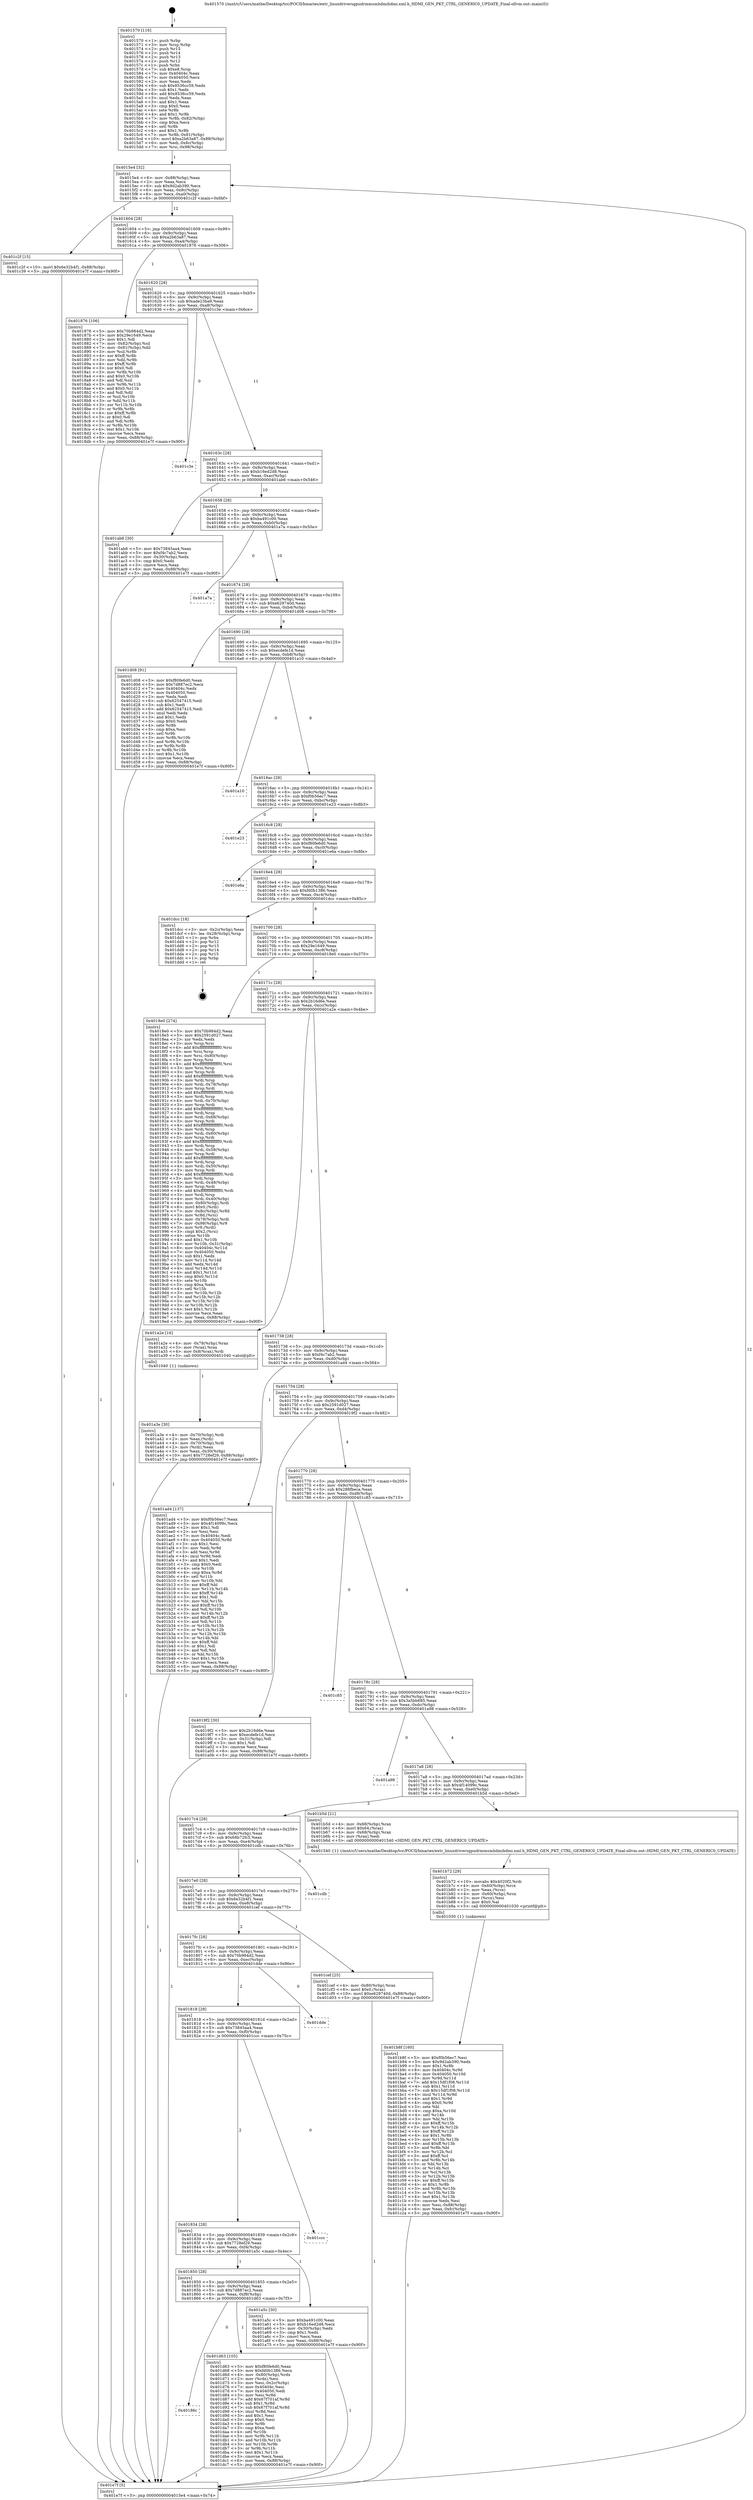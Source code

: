 digraph "0x401570" {
  label = "0x401570 (/mnt/c/Users/mathe/Desktop/tcc/POCII/binaries/extr_linuxdriversgpudrmmsmhdmihdmi.xml.h_HDMI_GEN_PKT_CTRL_GENERIC0_UPDATE_Final-ollvm.out::main(0))"
  labelloc = "t"
  node[shape=record]

  Entry [label="",width=0.3,height=0.3,shape=circle,fillcolor=black,style=filled]
  "0x4015e4" [label="{
     0x4015e4 [32]\l
     | [instrs]\l
     &nbsp;&nbsp;0x4015e4 \<+6\>: mov -0x88(%rbp),%eax\l
     &nbsp;&nbsp;0x4015ea \<+2\>: mov %eax,%ecx\l
     &nbsp;&nbsp;0x4015ec \<+6\>: sub $0x9d2ab390,%ecx\l
     &nbsp;&nbsp;0x4015f2 \<+6\>: mov %eax,-0x9c(%rbp)\l
     &nbsp;&nbsp;0x4015f8 \<+6\>: mov %ecx,-0xa0(%rbp)\l
     &nbsp;&nbsp;0x4015fe \<+6\>: je 0000000000401c2f \<main+0x6bf\>\l
  }"]
  "0x401c2f" [label="{
     0x401c2f [15]\l
     | [instrs]\l
     &nbsp;&nbsp;0x401c2f \<+10\>: movl $0x6e32b4f1,-0x88(%rbp)\l
     &nbsp;&nbsp;0x401c39 \<+5\>: jmp 0000000000401e7f \<main+0x90f\>\l
  }"]
  "0x401604" [label="{
     0x401604 [28]\l
     | [instrs]\l
     &nbsp;&nbsp;0x401604 \<+5\>: jmp 0000000000401609 \<main+0x99\>\l
     &nbsp;&nbsp;0x401609 \<+6\>: mov -0x9c(%rbp),%eax\l
     &nbsp;&nbsp;0x40160f \<+5\>: sub $0xa2b63a87,%eax\l
     &nbsp;&nbsp;0x401614 \<+6\>: mov %eax,-0xa4(%rbp)\l
     &nbsp;&nbsp;0x40161a \<+6\>: je 0000000000401876 \<main+0x306\>\l
  }"]
  Exit [label="",width=0.3,height=0.3,shape=circle,fillcolor=black,style=filled,peripheries=2]
  "0x401876" [label="{
     0x401876 [106]\l
     | [instrs]\l
     &nbsp;&nbsp;0x401876 \<+5\>: mov $0x70b984d2,%eax\l
     &nbsp;&nbsp;0x40187b \<+5\>: mov $0x29e1649,%ecx\l
     &nbsp;&nbsp;0x401880 \<+2\>: mov $0x1,%dl\l
     &nbsp;&nbsp;0x401882 \<+7\>: mov -0x82(%rbp),%sil\l
     &nbsp;&nbsp;0x401889 \<+7\>: mov -0x81(%rbp),%dil\l
     &nbsp;&nbsp;0x401890 \<+3\>: mov %sil,%r8b\l
     &nbsp;&nbsp;0x401893 \<+4\>: xor $0xff,%r8b\l
     &nbsp;&nbsp;0x401897 \<+3\>: mov %dil,%r9b\l
     &nbsp;&nbsp;0x40189a \<+4\>: xor $0xff,%r9b\l
     &nbsp;&nbsp;0x40189e \<+3\>: xor $0x0,%dl\l
     &nbsp;&nbsp;0x4018a1 \<+3\>: mov %r8b,%r10b\l
     &nbsp;&nbsp;0x4018a4 \<+4\>: and $0x0,%r10b\l
     &nbsp;&nbsp;0x4018a8 \<+3\>: and %dl,%sil\l
     &nbsp;&nbsp;0x4018ab \<+3\>: mov %r9b,%r11b\l
     &nbsp;&nbsp;0x4018ae \<+4\>: and $0x0,%r11b\l
     &nbsp;&nbsp;0x4018b2 \<+3\>: and %dl,%dil\l
     &nbsp;&nbsp;0x4018b5 \<+3\>: or %sil,%r10b\l
     &nbsp;&nbsp;0x4018b8 \<+3\>: or %dil,%r11b\l
     &nbsp;&nbsp;0x4018bb \<+3\>: xor %r11b,%r10b\l
     &nbsp;&nbsp;0x4018be \<+3\>: or %r9b,%r8b\l
     &nbsp;&nbsp;0x4018c1 \<+4\>: xor $0xff,%r8b\l
     &nbsp;&nbsp;0x4018c5 \<+3\>: or $0x0,%dl\l
     &nbsp;&nbsp;0x4018c8 \<+3\>: and %dl,%r8b\l
     &nbsp;&nbsp;0x4018cb \<+3\>: or %r8b,%r10b\l
     &nbsp;&nbsp;0x4018ce \<+4\>: test $0x1,%r10b\l
     &nbsp;&nbsp;0x4018d2 \<+3\>: cmovne %ecx,%eax\l
     &nbsp;&nbsp;0x4018d5 \<+6\>: mov %eax,-0x88(%rbp)\l
     &nbsp;&nbsp;0x4018db \<+5\>: jmp 0000000000401e7f \<main+0x90f\>\l
  }"]
  "0x401620" [label="{
     0x401620 [28]\l
     | [instrs]\l
     &nbsp;&nbsp;0x401620 \<+5\>: jmp 0000000000401625 \<main+0xb5\>\l
     &nbsp;&nbsp;0x401625 \<+6\>: mov -0x9c(%rbp),%eax\l
     &nbsp;&nbsp;0x40162b \<+5\>: sub $0xade23ba9,%eax\l
     &nbsp;&nbsp;0x401630 \<+6\>: mov %eax,-0xa8(%rbp)\l
     &nbsp;&nbsp;0x401636 \<+6\>: je 0000000000401c3e \<main+0x6ce\>\l
  }"]
  "0x401e7f" [label="{
     0x401e7f [5]\l
     | [instrs]\l
     &nbsp;&nbsp;0x401e7f \<+5\>: jmp 00000000004015e4 \<main+0x74\>\l
  }"]
  "0x401570" [label="{
     0x401570 [116]\l
     | [instrs]\l
     &nbsp;&nbsp;0x401570 \<+1\>: push %rbp\l
     &nbsp;&nbsp;0x401571 \<+3\>: mov %rsp,%rbp\l
     &nbsp;&nbsp;0x401574 \<+2\>: push %r15\l
     &nbsp;&nbsp;0x401576 \<+2\>: push %r14\l
     &nbsp;&nbsp;0x401578 \<+2\>: push %r13\l
     &nbsp;&nbsp;0x40157a \<+2\>: push %r12\l
     &nbsp;&nbsp;0x40157c \<+1\>: push %rbx\l
     &nbsp;&nbsp;0x40157d \<+7\>: sub $0xe8,%rsp\l
     &nbsp;&nbsp;0x401584 \<+7\>: mov 0x40404c,%eax\l
     &nbsp;&nbsp;0x40158b \<+7\>: mov 0x404050,%ecx\l
     &nbsp;&nbsp;0x401592 \<+2\>: mov %eax,%edx\l
     &nbsp;&nbsp;0x401594 \<+6\>: sub $0x8536cc59,%edx\l
     &nbsp;&nbsp;0x40159a \<+3\>: sub $0x1,%edx\l
     &nbsp;&nbsp;0x40159d \<+6\>: add $0x8536cc59,%edx\l
     &nbsp;&nbsp;0x4015a3 \<+3\>: imul %edx,%eax\l
     &nbsp;&nbsp;0x4015a6 \<+3\>: and $0x1,%eax\l
     &nbsp;&nbsp;0x4015a9 \<+3\>: cmp $0x0,%eax\l
     &nbsp;&nbsp;0x4015ac \<+4\>: sete %r8b\l
     &nbsp;&nbsp;0x4015b0 \<+4\>: and $0x1,%r8b\l
     &nbsp;&nbsp;0x4015b4 \<+7\>: mov %r8b,-0x82(%rbp)\l
     &nbsp;&nbsp;0x4015bb \<+3\>: cmp $0xa,%ecx\l
     &nbsp;&nbsp;0x4015be \<+4\>: setl %r8b\l
     &nbsp;&nbsp;0x4015c2 \<+4\>: and $0x1,%r8b\l
     &nbsp;&nbsp;0x4015c6 \<+7\>: mov %r8b,-0x81(%rbp)\l
     &nbsp;&nbsp;0x4015cd \<+10\>: movl $0xa2b63a87,-0x88(%rbp)\l
     &nbsp;&nbsp;0x4015d7 \<+6\>: mov %edi,-0x8c(%rbp)\l
     &nbsp;&nbsp;0x4015dd \<+7\>: mov %rsi,-0x98(%rbp)\l
  }"]
  "0x40186c" [label="{
     0x40186c\l
  }", style=dashed]
  "0x401c3e" [label="{
     0x401c3e\l
  }", style=dashed]
  "0x40163c" [label="{
     0x40163c [28]\l
     | [instrs]\l
     &nbsp;&nbsp;0x40163c \<+5\>: jmp 0000000000401641 \<main+0xd1\>\l
     &nbsp;&nbsp;0x401641 \<+6\>: mov -0x9c(%rbp),%eax\l
     &nbsp;&nbsp;0x401647 \<+5\>: sub $0xb16ed2d8,%eax\l
     &nbsp;&nbsp;0x40164c \<+6\>: mov %eax,-0xac(%rbp)\l
     &nbsp;&nbsp;0x401652 \<+6\>: je 0000000000401ab6 \<main+0x546\>\l
  }"]
  "0x401d63" [label="{
     0x401d63 [105]\l
     | [instrs]\l
     &nbsp;&nbsp;0x401d63 \<+5\>: mov $0xf80fe6d0,%eax\l
     &nbsp;&nbsp;0x401d68 \<+5\>: mov $0xfd0b1386,%ecx\l
     &nbsp;&nbsp;0x401d6d \<+4\>: mov -0x80(%rbp),%rdx\l
     &nbsp;&nbsp;0x401d71 \<+2\>: mov (%rdx),%esi\l
     &nbsp;&nbsp;0x401d73 \<+3\>: mov %esi,-0x2c(%rbp)\l
     &nbsp;&nbsp;0x401d76 \<+7\>: mov 0x40404c,%esi\l
     &nbsp;&nbsp;0x401d7d \<+7\>: mov 0x404050,%edi\l
     &nbsp;&nbsp;0x401d84 \<+3\>: mov %esi,%r8d\l
     &nbsp;&nbsp;0x401d87 \<+7\>: add $0x67f701af,%r8d\l
     &nbsp;&nbsp;0x401d8e \<+4\>: sub $0x1,%r8d\l
     &nbsp;&nbsp;0x401d92 \<+7\>: sub $0x67f701af,%r8d\l
     &nbsp;&nbsp;0x401d99 \<+4\>: imul %r8d,%esi\l
     &nbsp;&nbsp;0x401d9d \<+3\>: and $0x1,%esi\l
     &nbsp;&nbsp;0x401da0 \<+3\>: cmp $0x0,%esi\l
     &nbsp;&nbsp;0x401da3 \<+4\>: sete %r9b\l
     &nbsp;&nbsp;0x401da7 \<+3\>: cmp $0xa,%edi\l
     &nbsp;&nbsp;0x401daa \<+4\>: setl %r10b\l
     &nbsp;&nbsp;0x401dae \<+3\>: mov %r9b,%r11b\l
     &nbsp;&nbsp;0x401db1 \<+3\>: and %r10b,%r11b\l
     &nbsp;&nbsp;0x401db4 \<+3\>: xor %r10b,%r9b\l
     &nbsp;&nbsp;0x401db7 \<+3\>: or %r9b,%r11b\l
     &nbsp;&nbsp;0x401dba \<+4\>: test $0x1,%r11b\l
     &nbsp;&nbsp;0x401dbe \<+3\>: cmovne %ecx,%eax\l
     &nbsp;&nbsp;0x401dc1 \<+6\>: mov %eax,-0x88(%rbp)\l
     &nbsp;&nbsp;0x401dc7 \<+5\>: jmp 0000000000401e7f \<main+0x90f\>\l
  }"]
  "0x401ab6" [label="{
     0x401ab6 [30]\l
     | [instrs]\l
     &nbsp;&nbsp;0x401ab6 \<+5\>: mov $0x73845aa4,%eax\l
     &nbsp;&nbsp;0x401abb \<+5\>: mov $0xf4c7ab2,%ecx\l
     &nbsp;&nbsp;0x401ac0 \<+3\>: mov -0x30(%rbp),%edx\l
     &nbsp;&nbsp;0x401ac3 \<+3\>: cmp $0x0,%edx\l
     &nbsp;&nbsp;0x401ac6 \<+3\>: cmove %ecx,%eax\l
     &nbsp;&nbsp;0x401ac9 \<+6\>: mov %eax,-0x88(%rbp)\l
     &nbsp;&nbsp;0x401acf \<+5\>: jmp 0000000000401e7f \<main+0x90f\>\l
  }"]
  "0x401658" [label="{
     0x401658 [28]\l
     | [instrs]\l
     &nbsp;&nbsp;0x401658 \<+5\>: jmp 000000000040165d \<main+0xed\>\l
     &nbsp;&nbsp;0x40165d \<+6\>: mov -0x9c(%rbp),%eax\l
     &nbsp;&nbsp;0x401663 \<+5\>: sub $0xba491c00,%eax\l
     &nbsp;&nbsp;0x401668 \<+6\>: mov %eax,-0xb0(%rbp)\l
     &nbsp;&nbsp;0x40166e \<+6\>: je 0000000000401a7a \<main+0x50a\>\l
  }"]
  "0x401b8f" [label="{
     0x401b8f [160]\l
     | [instrs]\l
     &nbsp;&nbsp;0x401b8f \<+5\>: mov $0xf0b56ec7,%esi\l
     &nbsp;&nbsp;0x401b94 \<+5\>: mov $0x9d2ab390,%edx\l
     &nbsp;&nbsp;0x401b99 \<+3\>: mov $0x1,%r8b\l
     &nbsp;&nbsp;0x401b9c \<+8\>: mov 0x40404c,%r9d\l
     &nbsp;&nbsp;0x401ba4 \<+8\>: mov 0x404050,%r10d\l
     &nbsp;&nbsp;0x401bac \<+3\>: mov %r9d,%r11d\l
     &nbsp;&nbsp;0x401baf \<+7\>: add $0x15df1f08,%r11d\l
     &nbsp;&nbsp;0x401bb6 \<+4\>: sub $0x1,%r11d\l
     &nbsp;&nbsp;0x401bba \<+7\>: sub $0x15df1f08,%r11d\l
     &nbsp;&nbsp;0x401bc1 \<+4\>: imul %r11d,%r9d\l
     &nbsp;&nbsp;0x401bc5 \<+4\>: and $0x1,%r9d\l
     &nbsp;&nbsp;0x401bc9 \<+4\>: cmp $0x0,%r9d\l
     &nbsp;&nbsp;0x401bcd \<+3\>: sete %bl\l
     &nbsp;&nbsp;0x401bd0 \<+4\>: cmp $0xa,%r10d\l
     &nbsp;&nbsp;0x401bd4 \<+4\>: setl %r14b\l
     &nbsp;&nbsp;0x401bd8 \<+3\>: mov %bl,%r15b\l
     &nbsp;&nbsp;0x401bdb \<+4\>: xor $0xff,%r15b\l
     &nbsp;&nbsp;0x401bdf \<+3\>: mov %r14b,%r12b\l
     &nbsp;&nbsp;0x401be2 \<+4\>: xor $0xff,%r12b\l
     &nbsp;&nbsp;0x401be6 \<+4\>: xor $0x1,%r8b\l
     &nbsp;&nbsp;0x401bea \<+3\>: mov %r15b,%r13b\l
     &nbsp;&nbsp;0x401bed \<+4\>: and $0xff,%r13b\l
     &nbsp;&nbsp;0x401bf1 \<+3\>: and %r8b,%bl\l
     &nbsp;&nbsp;0x401bf4 \<+3\>: mov %r12b,%cl\l
     &nbsp;&nbsp;0x401bf7 \<+3\>: and $0xff,%cl\l
     &nbsp;&nbsp;0x401bfa \<+3\>: and %r8b,%r14b\l
     &nbsp;&nbsp;0x401bfd \<+3\>: or %bl,%r13b\l
     &nbsp;&nbsp;0x401c00 \<+3\>: or %r14b,%cl\l
     &nbsp;&nbsp;0x401c03 \<+3\>: xor %cl,%r13b\l
     &nbsp;&nbsp;0x401c06 \<+3\>: or %r12b,%r15b\l
     &nbsp;&nbsp;0x401c09 \<+4\>: xor $0xff,%r15b\l
     &nbsp;&nbsp;0x401c0d \<+4\>: or $0x1,%r8b\l
     &nbsp;&nbsp;0x401c11 \<+3\>: and %r8b,%r15b\l
     &nbsp;&nbsp;0x401c14 \<+3\>: or %r15b,%r13b\l
     &nbsp;&nbsp;0x401c17 \<+4\>: test $0x1,%r13b\l
     &nbsp;&nbsp;0x401c1b \<+3\>: cmovne %edx,%esi\l
     &nbsp;&nbsp;0x401c1e \<+6\>: mov %esi,-0x88(%rbp)\l
     &nbsp;&nbsp;0x401c24 \<+6\>: mov %eax,-0xfc(%rbp)\l
     &nbsp;&nbsp;0x401c2a \<+5\>: jmp 0000000000401e7f \<main+0x90f\>\l
  }"]
  "0x401a7a" [label="{
     0x401a7a\l
  }", style=dashed]
  "0x401674" [label="{
     0x401674 [28]\l
     | [instrs]\l
     &nbsp;&nbsp;0x401674 \<+5\>: jmp 0000000000401679 \<main+0x109\>\l
     &nbsp;&nbsp;0x401679 \<+6\>: mov -0x9c(%rbp),%eax\l
     &nbsp;&nbsp;0x40167f \<+5\>: sub $0xe629740d,%eax\l
     &nbsp;&nbsp;0x401684 \<+6\>: mov %eax,-0xb4(%rbp)\l
     &nbsp;&nbsp;0x40168a \<+6\>: je 0000000000401d08 \<main+0x798\>\l
  }"]
  "0x401b72" [label="{
     0x401b72 [29]\l
     | [instrs]\l
     &nbsp;&nbsp;0x401b72 \<+10\>: movabs $0x4020f2,%rdi\l
     &nbsp;&nbsp;0x401b7c \<+4\>: mov -0x60(%rbp),%rcx\l
     &nbsp;&nbsp;0x401b80 \<+2\>: mov %eax,(%rcx)\l
     &nbsp;&nbsp;0x401b82 \<+4\>: mov -0x60(%rbp),%rcx\l
     &nbsp;&nbsp;0x401b86 \<+2\>: mov (%rcx),%esi\l
     &nbsp;&nbsp;0x401b88 \<+2\>: mov $0x0,%al\l
     &nbsp;&nbsp;0x401b8a \<+5\>: call 0000000000401030 \<printf@plt\>\l
     | [calls]\l
     &nbsp;&nbsp;0x401030 \{1\} (unknown)\l
  }"]
  "0x401d08" [label="{
     0x401d08 [91]\l
     | [instrs]\l
     &nbsp;&nbsp;0x401d08 \<+5\>: mov $0xf80fe6d0,%eax\l
     &nbsp;&nbsp;0x401d0d \<+5\>: mov $0x7d887ec2,%ecx\l
     &nbsp;&nbsp;0x401d12 \<+7\>: mov 0x40404c,%edx\l
     &nbsp;&nbsp;0x401d19 \<+7\>: mov 0x404050,%esi\l
     &nbsp;&nbsp;0x401d20 \<+2\>: mov %edx,%edi\l
     &nbsp;&nbsp;0x401d22 \<+6\>: sub $0x62547415,%edi\l
     &nbsp;&nbsp;0x401d28 \<+3\>: sub $0x1,%edi\l
     &nbsp;&nbsp;0x401d2b \<+6\>: add $0x62547415,%edi\l
     &nbsp;&nbsp;0x401d31 \<+3\>: imul %edi,%edx\l
     &nbsp;&nbsp;0x401d34 \<+3\>: and $0x1,%edx\l
     &nbsp;&nbsp;0x401d37 \<+3\>: cmp $0x0,%edx\l
     &nbsp;&nbsp;0x401d3a \<+4\>: sete %r8b\l
     &nbsp;&nbsp;0x401d3e \<+3\>: cmp $0xa,%esi\l
     &nbsp;&nbsp;0x401d41 \<+4\>: setl %r9b\l
     &nbsp;&nbsp;0x401d45 \<+3\>: mov %r8b,%r10b\l
     &nbsp;&nbsp;0x401d48 \<+3\>: and %r9b,%r10b\l
     &nbsp;&nbsp;0x401d4b \<+3\>: xor %r9b,%r8b\l
     &nbsp;&nbsp;0x401d4e \<+3\>: or %r8b,%r10b\l
     &nbsp;&nbsp;0x401d51 \<+4\>: test $0x1,%r10b\l
     &nbsp;&nbsp;0x401d55 \<+3\>: cmovne %ecx,%eax\l
     &nbsp;&nbsp;0x401d58 \<+6\>: mov %eax,-0x88(%rbp)\l
     &nbsp;&nbsp;0x401d5e \<+5\>: jmp 0000000000401e7f \<main+0x90f\>\l
  }"]
  "0x401690" [label="{
     0x401690 [28]\l
     | [instrs]\l
     &nbsp;&nbsp;0x401690 \<+5\>: jmp 0000000000401695 \<main+0x125\>\l
     &nbsp;&nbsp;0x401695 \<+6\>: mov -0x9c(%rbp),%eax\l
     &nbsp;&nbsp;0x40169b \<+5\>: sub $0xecdefe1d,%eax\l
     &nbsp;&nbsp;0x4016a0 \<+6\>: mov %eax,-0xb8(%rbp)\l
     &nbsp;&nbsp;0x4016a6 \<+6\>: je 0000000000401a10 \<main+0x4a0\>\l
  }"]
  "0x401850" [label="{
     0x401850 [28]\l
     | [instrs]\l
     &nbsp;&nbsp;0x401850 \<+5\>: jmp 0000000000401855 \<main+0x2e5\>\l
     &nbsp;&nbsp;0x401855 \<+6\>: mov -0x9c(%rbp),%eax\l
     &nbsp;&nbsp;0x40185b \<+5\>: sub $0x7d887ec2,%eax\l
     &nbsp;&nbsp;0x401860 \<+6\>: mov %eax,-0xf8(%rbp)\l
     &nbsp;&nbsp;0x401866 \<+6\>: je 0000000000401d63 \<main+0x7f3\>\l
  }"]
  "0x401a10" [label="{
     0x401a10\l
  }", style=dashed]
  "0x4016ac" [label="{
     0x4016ac [28]\l
     | [instrs]\l
     &nbsp;&nbsp;0x4016ac \<+5\>: jmp 00000000004016b1 \<main+0x141\>\l
     &nbsp;&nbsp;0x4016b1 \<+6\>: mov -0x9c(%rbp),%eax\l
     &nbsp;&nbsp;0x4016b7 \<+5\>: sub $0xf0b56ec7,%eax\l
     &nbsp;&nbsp;0x4016bc \<+6\>: mov %eax,-0xbc(%rbp)\l
     &nbsp;&nbsp;0x4016c2 \<+6\>: je 0000000000401e23 \<main+0x8b3\>\l
  }"]
  "0x401a5c" [label="{
     0x401a5c [30]\l
     | [instrs]\l
     &nbsp;&nbsp;0x401a5c \<+5\>: mov $0xba491c00,%eax\l
     &nbsp;&nbsp;0x401a61 \<+5\>: mov $0xb16ed2d8,%ecx\l
     &nbsp;&nbsp;0x401a66 \<+3\>: mov -0x30(%rbp),%edx\l
     &nbsp;&nbsp;0x401a69 \<+3\>: cmp $0x1,%edx\l
     &nbsp;&nbsp;0x401a6c \<+3\>: cmovl %ecx,%eax\l
     &nbsp;&nbsp;0x401a6f \<+6\>: mov %eax,-0x88(%rbp)\l
     &nbsp;&nbsp;0x401a75 \<+5\>: jmp 0000000000401e7f \<main+0x90f\>\l
  }"]
  "0x401e23" [label="{
     0x401e23\l
  }", style=dashed]
  "0x4016c8" [label="{
     0x4016c8 [28]\l
     | [instrs]\l
     &nbsp;&nbsp;0x4016c8 \<+5\>: jmp 00000000004016cd \<main+0x15d\>\l
     &nbsp;&nbsp;0x4016cd \<+6\>: mov -0x9c(%rbp),%eax\l
     &nbsp;&nbsp;0x4016d3 \<+5\>: sub $0xf80fe6d0,%eax\l
     &nbsp;&nbsp;0x4016d8 \<+6\>: mov %eax,-0xc0(%rbp)\l
     &nbsp;&nbsp;0x4016de \<+6\>: je 0000000000401e6a \<main+0x8fa\>\l
  }"]
  "0x401834" [label="{
     0x401834 [28]\l
     | [instrs]\l
     &nbsp;&nbsp;0x401834 \<+5\>: jmp 0000000000401839 \<main+0x2c9\>\l
     &nbsp;&nbsp;0x401839 \<+6\>: mov -0x9c(%rbp),%eax\l
     &nbsp;&nbsp;0x40183f \<+5\>: sub $0x7728ef29,%eax\l
     &nbsp;&nbsp;0x401844 \<+6\>: mov %eax,-0xf4(%rbp)\l
     &nbsp;&nbsp;0x40184a \<+6\>: je 0000000000401a5c \<main+0x4ec\>\l
  }"]
  "0x401e6a" [label="{
     0x401e6a\l
  }", style=dashed]
  "0x4016e4" [label="{
     0x4016e4 [28]\l
     | [instrs]\l
     &nbsp;&nbsp;0x4016e4 \<+5\>: jmp 00000000004016e9 \<main+0x179\>\l
     &nbsp;&nbsp;0x4016e9 \<+6\>: mov -0x9c(%rbp),%eax\l
     &nbsp;&nbsp;0x4016ef \<+5\>: sub $0xfd0b1386,%eax\l
     &nbsp;&nbsp;0x4016f4 \<+6\>: mov %eax,-0xc4(%rbp)\l
     &nbsp;&nbsp;0x4016fa \<+6\>: je 0000000000401dcc \<main+0x85c\>\l
  }"]
  "0x401ccc" [label="{
     0x401ccc\l
  }", style=dashed]
  "0x401dcc" [label="{
     0x401dcc [18]\l
     | [instrs]\l
     &nbsp;&nbsp;0x401dcc \<+3\>: mov -0x2c(%rbp),%eax\l
     &nbsp;&nbsp;0x401dcf \<+4\>: lea -0x28(%rbp),%rsp\l
     &nbsp;&nbsp;0x401dd3 \<+1\>: pop %rbx\l
     &nbsp;&nbsp;0x401dd4 \<+2\>: pop %r12\l
     &nbsp;&nbsp;0x401dd6 \<+2\>: pop %r13\l
     &nbsp;&nbsp;0x401dd8 \<+2\>: pop %r14\l
     &nbsp;&nbsp;0x401dda \<+2\>: pop %r15\l
     &nbsp;&nbsp;0x401ddc \<+1\>: pop %rbp\l
     &nbsp;&nbsp;0x401ddd \<+1\>: ret\l
  }"]
  "0x401700" [label="{
     0x401700 [28]\l
     | [instrs]\l
     &nbsp;&nbsp;0x401700 \<+5\>: jmp 0000000000401705 \<main+0x195\>\l
     &nbsp;&nbsp;0x401705 \<+6\>: mov -0x9c(%rbp),%eax\l
     &nbsp;&nbsp;0x40170b \<+5\>: sub $0x29e1649,%eax\l
     &nbsp;&nbsp;0x401710 \<+6\>: mov %eax,-0xc8(%rbp)\l
     &nbsp;&nbsp;0x401716 \<+6\>: je 00000000004018e0 \<main+0x370\>\l
  }"]
  "0x401818" [label="{
     0x401818 [28]\l
     | [instrs]\l
     &nbsp;&nbsp;0x401818 \<+5\>: jmp 000000000040181d \<main+0x2ad\>\l
     &nbsp;&nbsp;0x40181d \<+6\>: mov -0x9c(%rbp),%eax\l
     &nbsp;&nbsp;0x401823 \<+5\>: sub $0x73845aa4,%eax\l
     &nbsp;&nbsp;0x401828 \<+6\>: mov %eax,-0xf0(%rbp)\l
     &nbsp;&nbsp;0x40182e \<+6\>: je 0000000000401ccc \<main+0x75c\>\l
  }"]
  "0x4018e0" [label="{
     0x4018e0 [274]\l
     | [instrs]\l
     &nbsp;&nbsp;0x4018e0 \<+5\>: mov $0x70b984d2,%eax\l
     &nbsp;&nbsp;0x4018e5 \<+5\>: mov $0x2591d027,%ecx\l
     &nbsp;&nbsp;0x4018ea \<+2\>: xor %edx,%edx\l
     &nbsp;&nbsp;0x4018ec \<+3\>: mov %rsp,%rsi\l
     &nbsp;&nbsp;0x4018ef \<+4\>: add $0xfffffffffffffff0,%rsi\l
     &nbsp;&nbsp;0x4018f3 \<+3\>: mov %rsi,%rsp\l
     &nbsp;&nbsp;0x4018f6 \<+4\>: mov %rsi,-0x80(%rbp)\l
     &nbsp;&nbsp;0x4018fa \<+3\>: mov %rsp,%rsi\l
     &nbsp;&nbsp;0x4018fd \<+4\>: add $0xfffffffffffffff0,%rsi\l
     &nbsp;&nbsp;0x401901 \<+3\>: mov %rsi,%rsp\l
     &nbsp;&nbsp;0x401904 \<+3\>: mov %rsp,%rdi\l
     &nbsp;&nbsp;0x401907 \<+4\>: add $0xfffffffffffffff0,%rdi\l
     &nbsp;&nbsp;0x40190b \<+3\>: mov %rdi,%rsp\l
     &nbsp;&nbsp;0x40190e \<+4\>: mov %rdi,-0x78(%rbp)\l
     &nbsp;&nbsp;0x401912 \<+3\>: mov %rsp,%rdi\l
     &nbsp;&nbsp;0x401915 \<+4\>: add $0xfffffffffffffff0,%rdi\l
     &nbsp;&nbsp;0x401919 \<+3\>: mov %rdi,%rsp\l
     &nbsp;&nbsp;0x40191c \<+4\>: mov %rdi,-0x70(%rbp)\l
     &nbsp;&nbsp;0x401920 \<+3\>: mov %rsp,%rdi\l
     &nbsp;&nbsp;0x401923 \<+4\>: add $0xfffffffffffffff0,%rdi\l
     &nbsp;&nbsp;0x401927 \<+3\>: mov %rdi,%rsp\l
     &nbsp;&nbsp;0x40192a \<+4\>: mov %rdi,-0x68(%rbp)\l
     &nbsp;&nbsp;0x40192e \<+3\>: mov %rsp,%rdi\l
     &nbsp;&nbsp;0x401931 \<+4\>: add $0xfffffffffffffff0,%rdi\l
     &nbsp;&nbsp;0x401935 \<+3\>: mov %rdi,%rsp\l
     &nbsp;&nbsp;0x401938 \<+4\>: mov %rdi,-0x60(%rbp)\l
     &nbsp;&nbsp;0x40193c \<+3\>: mov %rsp,%rdi\l
     &nbsp;&nbsp;0x40193f \<+4\>: add $0xfffffffffffffff0,%rdi\l
     &nbsp;&nbsp;0x401943 \<+3\>: mov %rdi,%rsp\l
     &nbsp;&nbsp;0x401946 \<+4\>: mov %rdi,-0x58(%rbp)\l
     &nbsp;&nbsp;0x40194a \<+3\>: mov %rsp,%rdi\l
     &nbsp;&nbsp;0x40194d \<+4\>: add $0xfffffffffffffff0,%rdi\l
     &nbsp;&nbsp;0x401951 \<+3\>: mov %rdi,%rsp\l
     &nbsp;&nbsp;0x401954 \<+4\>: mov %rdi,-0x50(%rbp)\l
     &nbsp;&nbsp;0x401958 \<+3\>: mov %rsp,%rdi\l
     &nbsp;&nbsp;0x40195b \<+4\>: add $0xfffffffffffffff0,%rdi\l
     &nbsp;&nbsp;0x40195f \<+3\>: mov %rdi,%rsp\l
     &nbsp;&nbsp;0x401962 \<+4\>: mov %rdi,-0x48(%rbp)\l
     &nbsp;&nbsp;0x401966 \<+3\>: mov %rsp,%rdi\l
     &nbsp;&nbsp;0x401969 \<+4\>: add $0xfffffffffffffff0,%rdi\l
     &nbsp;&nbsp;0x40196d \<+3\>: mov %rdi,%rsp\l
     &nbsp;&nbsp;0x401970 \<+4\>: mov %rdi,-0x40(%rbp)\l
     &nbsp;&nbsp;0x401974 \<+4\>: mov -0x80(%rbp),%rdi\l
     &nbsp;&nbsp;0x401978 \<+6\>: movl $0x0,(%rdi)\l
     &nbsp;&nbsp;0x40197e \<+7\>: mov -0x8c(%rbp),%r8d\l
     &nbsp;&nbsp;0x401985 \<+3\>: mov %r8d,(%rsi)\l
     &nbsp;&nbsp;0x401988 \<+4\>: mov -0x78(%rbp),%rdi\l
     &nbsp;&nbsp;0x40198c \<+7\>: mov -0x98(%rbp),%r9\l
     &nbsp;&nbsp;0x401993 \<+3\>: mov %r9,(%rdi)\l
     &nbsp;&nbsp;0x401996 \<+3\>: cmpl $0x2,(%rsi)\l
     &nbsp;&nbsp;0x401999 \<+4\>: setne %r10b\l
     &nbsp;&nbsp;0x40199d \<+4\>: and $0x1,%r10b\l
     &nbsp;&nbsp;0x4019a1 \<+4\>: mov %r10b,-0x31(%rbp)\l
     &nbsp;&nbsp;0x4019a5 \<+8\>: mov 0x40404c,%r11d\l
     &nbsp;&nbsp;0x4019ad \<+7\>: mov 0x404050,%ebx\l
     &nbsp;&nbsp;0x4019b4 \<+3\>: sub $0x1,%edx\l
     &nbsp;&nbsp;0x4019b7 \<+3\>: mov %r11d,%r14d\l
     &nbsp;&nbsp;0x4019ba \<+3\>: add %edx,%r14d\l
     &nbsp;&nbsp;0x4019bd \<+4\>: imul %r14d,%r11d\l
     &nbsp;&nbsp;0x4019c1 \<+4\>: and $0x1,%r11d\l
     &nbsp;&nbsp;0x4019c5 \<+4\>: cmp $0x0,%r11d\l
     &nbsp;&nbsp;0x4019c9 \<+4\>: sete %r10b\l
     &nbsp;&nbsp;0x4019cd \<+3\>: cmp $0xa,%ebx\l
     &nbsp;&nbsp;0x4019d0 \<+4\>: setl %r15b\l
     &nbsp;&nbsp;0x4019d4 \<+3\>: mov %r10b,%r12b\l
     &nbsp;&nbsp;0x4019d7 \<+3\>: and %r15b,%r12b\l
     &nbsp;&nbsp;0x4019da \<+3\>: xor %r15b,%r10b\l
     &nbsp;&nbsp;0x4019dd \<+3\>: or %r10b,%r12b\l
     &nbsp;&nbsp;0x4019e0 \<+4\>: test $0x1,%r12b\l
     &nbsp;&nbsp;0x4019e4 \<+3\>: cmovne %ecx,%eax\l
     &nbsp;&nbsp;0x4019e7 \<+6\>: mov %eax,-0x88(%rbp)\l
     &nbsp;&nbsp;0x4019ed \<+5\>: jmp 0000000000401e7f \<main+0x90f\>\l
  }"]
  "0x40171c" [label="{
     0x40171c [28]\l
     | [instrs]\l
     &nbsp;&nbsp;0x40171c \<+5\>: jmp 0000000000401721 \<main+0x1b1\>\l
     &nbsp;&nbsp;0x401721 \<+6\>: mov -0x9c(%rbp),%eax\l
     &nbsp;&nbsp;0x401727 \<+5\>: sub $0x2b16d6e,%eax\l
     &nbsp;&nbsp;0x40172c \<+6\>: mov %eax,-0xcc(%rbp)\l
     &nbsp;&nbsp;0x401732 \<+6\>: je 0000000000401a2e \<main+0x4be\>\l
  }"]
  "0x401dde" [label="{
     0x401dde\l
  }", style=dashed]
  "0x4017fc" [label="{
     0x4017fc [28]\l
     | [instrs]\l
     &nbsp;&nbsp;0x4017fc \<+5\>: jmp 0000000000401801 \<main+0x291\>\l
     &nbsp;&nbsp;0x401801 \<+6\>: mov -0x9c(%rbp),%eax\l
     &nbsp;&nbsp;0x401807 \<+5\>: sub $0x70b984d2,%eax\l
     &nbsp;&nbsp;0x40180c \<+6\>: mov %eax,-0xec(%rbp)\l
     &nbsp;&nbsp;0x401812 \<+6\>: je 0000000000401dde \<main+0x86e\>\l
  }"]
  "0x401a2e" [label="{
     0x401a2e [16]\l
     | [instrs]\l
     &nbsp;&nbsp;0x401a2e \<+4\>: mov -0x78(%rbp),%rax\l
     &nbsp;&nbsp;0x401a32 \<+3\>: mov (%rax),%rax\l
     &nbsp;&nbsp;0x401a35 \<+4\>: mov 0x8(%rax),%rdi\l
     &nbsp;&nbsp;0x401a39 \<+5\>: call 0000000000401040 \<atoi@plt\>\l
     | [calls]\l
     &nbsp;&nbsp;0x401040 \{1\} (unknown)\l
  }"]
  "0x401738" [label="{
     0x401738 [28]\l
     | [instrs]\l
     &nbsp;&nbsp;0x401738 \<+5\>: jmp 000000000040173d \<main+0x1cd\>\l
     &nbsp;&nbsp;0x40173d \<+6\>: mov -0x9c(%rbp),%eax\l
     &nbsp;&nbsp;0x401743 \<+5\>: sub $0xf4c7ab2,%eax\l
     &nbsp;&nbsp;0x401748 \<+6\>: mov %eax,-0xd0(%rbp)\l
     &nbsp;&nbsp;0x40174e \<+6\>: je 0000000000401ad4 \<main+0x564\>\l
  }"]
  "0x401cef" [label="{
     0x401cef [25]\l
     | [instrs]\l
     &nbsp;&nbsp;0x401cef \<+4\>: mov -0x80(%rbp),%rax\l
     &nbsp;&nbsp;0x401cf3 \<+6\>: movl $0x0,(%rax)\l
     &nbsp;&nbsp;0x401cf9 \<+10\>: movl $0xe629740d,-0x88(%rbp)\l
     &nbsp;&nbsp;0x401d03 \<+5\>: jmp 0000000000401e7f \<main+0x90f\>\l
  }"]
  "0x401ad4" [label="{
     0x401ad4 [137]\l
     | [instrs]\l
     &nbsp;&nbsp;0x401ad4 \<+5\>: mov $0xf0b56ec7,%eax\l
     &nbsp;&nbsp;0x401ad9 \<+5\>: mov $0x4f14099c,%ecx\l
     &nbsp;&nbsp;0x401ade \<+2\>: mov $0x1,%dl\l
     &nbsp;&nbsp;0x401ae0 \<+2\>: xor %esi,%esi\l
     &nbsp;&nbsp;0x401ae2 \<+7\>: mov 0x40404c,%edi\l
     &nbsp;&nbsp;0x401ae9 \<+8\>: mov 0x404050,%r8d\l
     &nbsp;&nbsp;0x401af1 \<+3\>: sub $0x1,%esi\l
     &nbsp;&nbsp;0x401af4 \<+3\>: mov %edi,%r9d\l
     &nbsp;&nbsp;0x401af7 \<+3\>: add %esi,%r9d\l
     &nbsp;&nbsp;0x401afa \<+4\>: imul %r9d,%edi\l
     &nbsp;&nbsp;0x401afe \<+3\>: and $0x1,%edi\l
     &nbsp;&nbsp;0x401b01 \<+3\>: cmp $0x0,%edi\l
     &nbsp;&nbsp;0x401b04 \<+4\>: sete %r10b\l
     &nbsp;&nbsp;0x401b08 \<+4\>: cmp $0xa,%r8d\l
     &nbsp;&nbsp;0x401b0c \<+4\>: setl %r11b\l
     &nbsp;&nbsp;0x401b10 \<+3\>: mov %r10b,%bl\l
     &nbsp;&nbsp;0x401b13 \<+3\>: xor $0xff,%bl\l
     &nbsp;&nbsp;0x401b16 \<+3\>: mov %r11b,%r14b\l
     &nbsp;&nbsp;0x401b19 \<+4\>: xor $0xff,%r14b\l
     &nbsp;&nbsp;0x401b1d \<+3\>: xor $0x1,%dl\l
     &nbsp;&nbsp;0x401b20 \<+3\>: mov %bl,%r15b\l
     &nbsp;&nbsp;0x401b23 \<+4\>: and $0xff,%r15b\l
     &nbsp;&nbsp;0x401b27 \<+3\>: and %dl,%r10b\l
     &nbsp;&nbsp;0x401b2a \<+3\>: mov %r14b,%r12b\l
     &nbsp;&nbsp;0x401b2d \<+4\>: and $0xff,%r12b\l
     &nbsp;&nbsp;0x401b31 \<+3\>: and %dl,%r11b\l
     &nbsp;&nbsp;0x401b34 \<+3\>: or %r10b,%r15b\l
     &nbsp;&nbsp;0x401b37 \<+3\>: or %r11b,%r12b\l
     &nbsp;&nbsp;0x401b3a \<+3\>: xor %r12b,%r15b\l
     &nbsp;&nbsp;0x401b3d \<+3\>: or %r14b,%bl\l
     &nbsp;&nbsp;0x401b40 \<+3\>: xor $0xff,%bl\l
     &nbsp;&nbsp;0x401b43 \<+3\>: or $0x1,%dl\l
     &nbsp;&nbsp;0x401b46 \<+2\>: and %dl,%bl\l
     &nbsp;&nbsp;0x401b48 \<+3\>: or %bl,%r15b\l
     &nbsp;&nbsp;0x401b4b \<+4\>: test $0x1,%r15b\l
     &nbsp;&nbsp;0x401b4f \<+3\>: cmovne %ecx,%eax\l
     &nbsp;&nbsp;0x401b52 \<+6\>: mov %eax,-0x88(%rbp)\l
     &nbsp;&nbsp;0x401b58 \<+5\>: jmp 0000000000401e7f \<main+0x90f\>\l
  }"]
  "0x401754" [label="{
     0x401754 [28]\l
     | [instrs]\l
     &nbsp;&nbsp;0x401754 \<+5\>: jmp 0000000000401759 \<main+0x1e9\>\l
     &nbsp;&nbsp;0x401759 \<+6\>: mov -0x9c(%rbp),%eax\l
     &nbsp;&nbsp;0x40175f \<+5\>: sub $0x2591d027,%eax\l
     &nbsp;&nbsp;0x401764 \<+6\>: mov %eax,-0xd4(%rbp)\l
     &nbsp;&nbsp;0x40176a \<+6\>: je 00000000004019f2 \<main+0x482\>\l
  }"]
  "0x4017e0" [label="{
     0x4017e0 [28]\l
     | [instrs]\l
     &nbsp;&nbsp;0x4017e0 \<+5\>: jmp 00000000004017e5 \<main+0x275\>\l
     &nbsp;&nbsp;0x4017e5 \<+6\>: mov -0x9c(%rbp),%eax\l
     &nbsp;&nbsp;0x4017eb \<+5\>: sub $0x6e32b4f1,%eax\l
     &nbsp;&nbsp;0x4017f0 \<+6\>: mov %eax,-0xe8(%rbp)\l
     &nbsp;&nbsp;0x4017f6 \<+6\>: je 0000000000401cef \<main+0x77f\>\l
  }"]
  "0x4019f2" [label="{
     0x4019f2 [30]\l
     | [instrs]\l
     &nbsp;&nbsp;0x4019f2 \<+5\>: mov $0x2b16d6e,%eax\l
     &nbsp;&nbsp;0x4019f7 \<+5\>: mov $0xecdefe1d,%ecx\l
     &nbsp;&nbsp;0x4019fc \<+3\>: mov -0x31(%rbp),%dl\l
     &nbsp;&nbsp;0x4019ff \<+3\>: test $0x1,%dl\l
     &nbsp;&nbsp;0x401a02 \<+3\>: cmovne %ecx,%eax\l
     &nbsp;&nbsp;0x401a05 \<+6\>: mov %eax,-0x88(%rbp)\l
     &nbsp;&nbsp;0x401a0b \<+5\>: jmp 0000000000401e7f \<main+0x90f\>\l
  }"]
  "0x401770" [label="{
     0x401770 [28]\l
     | [instrs]\l
     &nbsp;&nbsp;0x401770 \<+5\>: jmp 0000000000401775 \<main+0x205\>\l
     &nbsp;&nbsp;0x401775 \<+6\>: mov -0x9c(%rbp),%eax\l
     &nbsp;&nbsp;0x40177b \<+5\>: sub $0x288fbeca,%eax\l
     &nbsp;&nbsp;0x401780 \<+6\>: mov %eax,-0xd8(%rbp)\l
     &nbsp;&nbsp;0x401786 \<+6\>: je 0000000000401c85 \<main+0x715\>\l
  }"]
  "0x401a3e" [label="{
     0x401a3e [30]\l
     | [instrs]\l
     &nbsp;&nbsp;0x401a3e \<+4\>: mov -0x70(%rbp),%rdi\l
     &nbsp;&nbsp;0x401a42 \<+2\>: mov %eax,(%rdi)\l
     &nbsp;&nbsp;0x401a44 \<+4\>: mov -0x70(%rbp),%rdi\l
     &nbsp;&nbsp;0x401a48 \<+2\>: mov (%rdi),%eax\l
     &nbsp;&nbsp;0x401a4a \<+3\>: mov %eax,-0x30(%rbp)\l
     &nbsp;&nbsp;0x401a4d \<+10\>: movl $0x7728ef29,-0x88(%rbp)\l
     &nbsp;&nbsp;0x401a57 \<+5\>: jmp 0000000000401e7f \<main+0x90f\>\l
  }"]
  "0x401cdb" [label="{
     0x401cdb\l
  }", style=dashed]
  "0x401c85" [label="{
     0x401c85\l
  }", style=dashed]
  "0x40178c" [label="{
     0x40178c [28]\l
     | [instrs]\l
     &nbsp;&nbsp;0x40178c \<+5\>: jmp 0000000000401791 \<main+0x221\>\l
     &nbsp;&nbsp;0x401791 \<+6\>: mov -0x9c(%rbp),%eax\l
     &nbsp;&nbsp;0x401797 \<+5\>: sub $0x3a5bb685,%eax\l
     &nbsp;&nbsp;0x40179c \<+6\>: mov %eax,-0xdc(%rbp)\l
     &nbsp;&nbsp;0x4017a2 \<+6\>: je 0000000000401a98 \<main+0x528\>\l
  }"]
  "0x4017c4" [label="{
     0x4017c4 [28]\l
     | [instrs]\l
     &nbsp;&nbsp;0x4017c4 \<+5\>: jmp 00000000004017c9 \<main+0x259\>\l
     &nbsp;&nbsp;0x4017c9 \<+6\>: mov -0x9c(%rbp),%eax\l
     &nbsp;&nbsp;0x4017cf \<+5\>: sub $0x68b72fc5,%eax\l
     &nbsp;&nbsp;0x4017d4 \<+6\>: mov %eax,-0xe4(%rbp)\l
     &nbsp;&nbsp;0x4017da \<+6\>: je 0000000000401cdb \<main+0x76b\>\l
  }"]
  "0x401a98" [label="{
     0x401a98\l
  }", style=dashed]
  "0x4017a8" [label="{
     0x4017a8 [28]\l
     | [instrs]\l
     &nbsp;&nbsp;0x4017a8 \<+5\>: jmp 00000000004017ad \<main+0x23d\>\l
     &nbsp;&nbsp;0x4017ad \<+6\>: mov -0x9c(%rbp),%eax\l
     &nbsp;&nbsp;0x4017b3 \<+5\>: sub $0x4f14099c,%eax\l
     &nbsp;&nbsp;0x4017b8 \<+6\>: mov %eax,-0xe0(%rbp)\l
     &nbsp;&nbsp;0x4017be \<+6\>: je 0000000000401b5d \<main+0x5ed\>\l
  }"]
  "0x401b5d" [label="{
     0x401b5d [21]\l
     | [instrs]\l
     &nbsp;&nbsp;0x401b5d \<+4\>: mov -0x68(%rbp),%rax\l
     &nbsp;&nbsp;0x401b61 \<+6\>: movl $0x64,(%rax)\l
     &nbsp;&nbsp;0x401b67 \<+4\>: mov -0x68(%rbp),%rax\l
     &nbsp;&nbsp;0x401b6b \<+2\>: mov (%rax),%edi\l
     &nbsp;&nbsp;0x401b6d \<+5\>: call 0000000000401540 \<HDMI_GEN_PKT_CTRL_GENERIC0_UPDATE\>\l
     | [calls]\l
     &nbsp;&nbsp;0x401540 \{1\} (/mnt/c/Users/mathe/Desktop/tcc/POCII/binaries/extr_linuxdriversgpudrmmsmhdmihdmi.xml.h_HDMI_GEN_PKT_CTRL_GENERIC0_UPDATE_Final-ollvm.out::HDMI_GEN_PKT_CTRL_GENERIC0_UPDATE)\l
  }"]
  Entry -> "0x401570" [label=" 1"]
  "0x4015e4" -> "0x401c2f" [label=" 1"]
  "0x4015e4" -> "0x401604" [label=" 12"]
  "0x401dcc" -> Exit [label=" 1"]
  "0x401604" -> "0x401876" [label=" 1"]
  "0x401604" -> "0x401620" [label=" 11"]
  "0x401876" -> "0x401e7f" [label=" 1"]
  "0x401570" -> "0x4015e4" [label=" 1"]
  "0x401e7f" -> "0x4015e4" [label=" 12"]
  "0x401d63" -> "0x401e7f" [label=" 1"]
  "0x401620" -> "0x401c3e" [label=" 0"]
  "0x401620" -> "0x40163c" [label=" 11"]
  "0x401850" -> "0x40186c" [label=" 0"]
  "0x40163c" -> "0x401ab6" [label=" 1"]
  "0x40163c" -> "0x401658" [label=" 10"]
  "0x401850" -> "0x401d63" [label=" 1"]
  "0x401658" -> "0x401a7a" [label=" 0"]
  "0x401658" -> "0x401674" [label=" 10"]
  "0x401d08" -> "0x401e7f" [label=" 1"]
  "0x401674" -> "0x401d08" [label=" 1"]
  "0x401674" -> "0x401690" [label=" 9"]
  "0x401cef" -> "0x401e7f" [label=" 1"]
  "0x401690" -> "0x401a10" [label=" 0"]
  "0x401690" -> "0x4016ac" [label=" 9"]
  "0x401c2f" -> "0x401e7f" [label=" 1"]
  "0x4016ac" -> "0x401e23" [label=" 0"]
  "0x4016ac" -> "0x4016c8" [label=" 9"]
  "0x401b8f" -> "0x401e7f" [label=" 1"]
  "0x4016c8" -> "0x401e6a" [label=" 0"]
  "0x4016c8" -> "0x4016e4" [label=" 9"]
  "0x401b5d" -> "0x401b72" [label=" 1"]
  "0x4016e4" -> "0x401dcc" [label=" 1"]
  "0x4016e4" -> "0x401700" [label=" 8"]
  "0x401ad4" -> "0x401e7f" [label=" 1"]
  "0x401700" -> "0x4018e0" [label=" 1"]
  "0x401700" -> "0x40171c" [label=" 7"]
  "0x401a5c" -> "0x401e7f" [label=" 1"]
  "0x4018e0" -> "0x401e7f" [label=" 1"]
  "0x401834" -> "0x401850" [label=" 1"]
  "0x40171c" -> "0x401a2e" [label=" 1"]
  "0x40171c" -> "0x401738" [label=" 6"]
  "0x401b72" -> "0x401b8f" [label=" 1"]
  "0x401738" -> "0x401ad4" [label=" 1"]
  "0x401738" -> "0x401754" [label=" 5"]
  "0x401818" -> "0x401834" [label=" 2"]
  "0x401754" -> "0x4019f2" [label=" 1"]
  "0x401754" -> "0x401770" [label=" 4"]
  "0x4019f2" -> "0x401e7f" [label=" 1"]
  "0x401a2e" -> "0x401a3e" [label=" 1"]
  "0x401a3e" -> "0x401e7f" [label=" 1"]
  "0x401ab6" -> "0x401e7f" [label=" 1"]
  "0x401770" -> "0x401c85" [label=" 0"]
  "0x401770" -> "0x40178c" [label=" 4"]
  "0x4017fc" -> "0x401818" [label=" 2"]
  "0x40178c" -> "0x401a98" [label=" 0"]
  "0x40178c" -> "0x4017a8" [label=" 4"]
  "0x401834" -> "0x401a5c" [label=" 1"]
  "0x4017a8" -> "0x401b5d" [label=" 1"]
  "0x4017a8" -> "0x4017c4" [label=" 3"]
  "0x4017fc" -> "0x401dde" [label=" 0"]
  "0x4017c4" -> "0x401cdb" [label=" 0"]
  "0x4017c4" -> "0x4017e0" [label=" 3"]
  "0x401818" -> "0x401ccc" [label=" 0"]
  "0x4017e0" -> "0x401cef" [label=" 1"]
  "0x4017e0" -> "0x4017fc" [label=" 2"]
}
